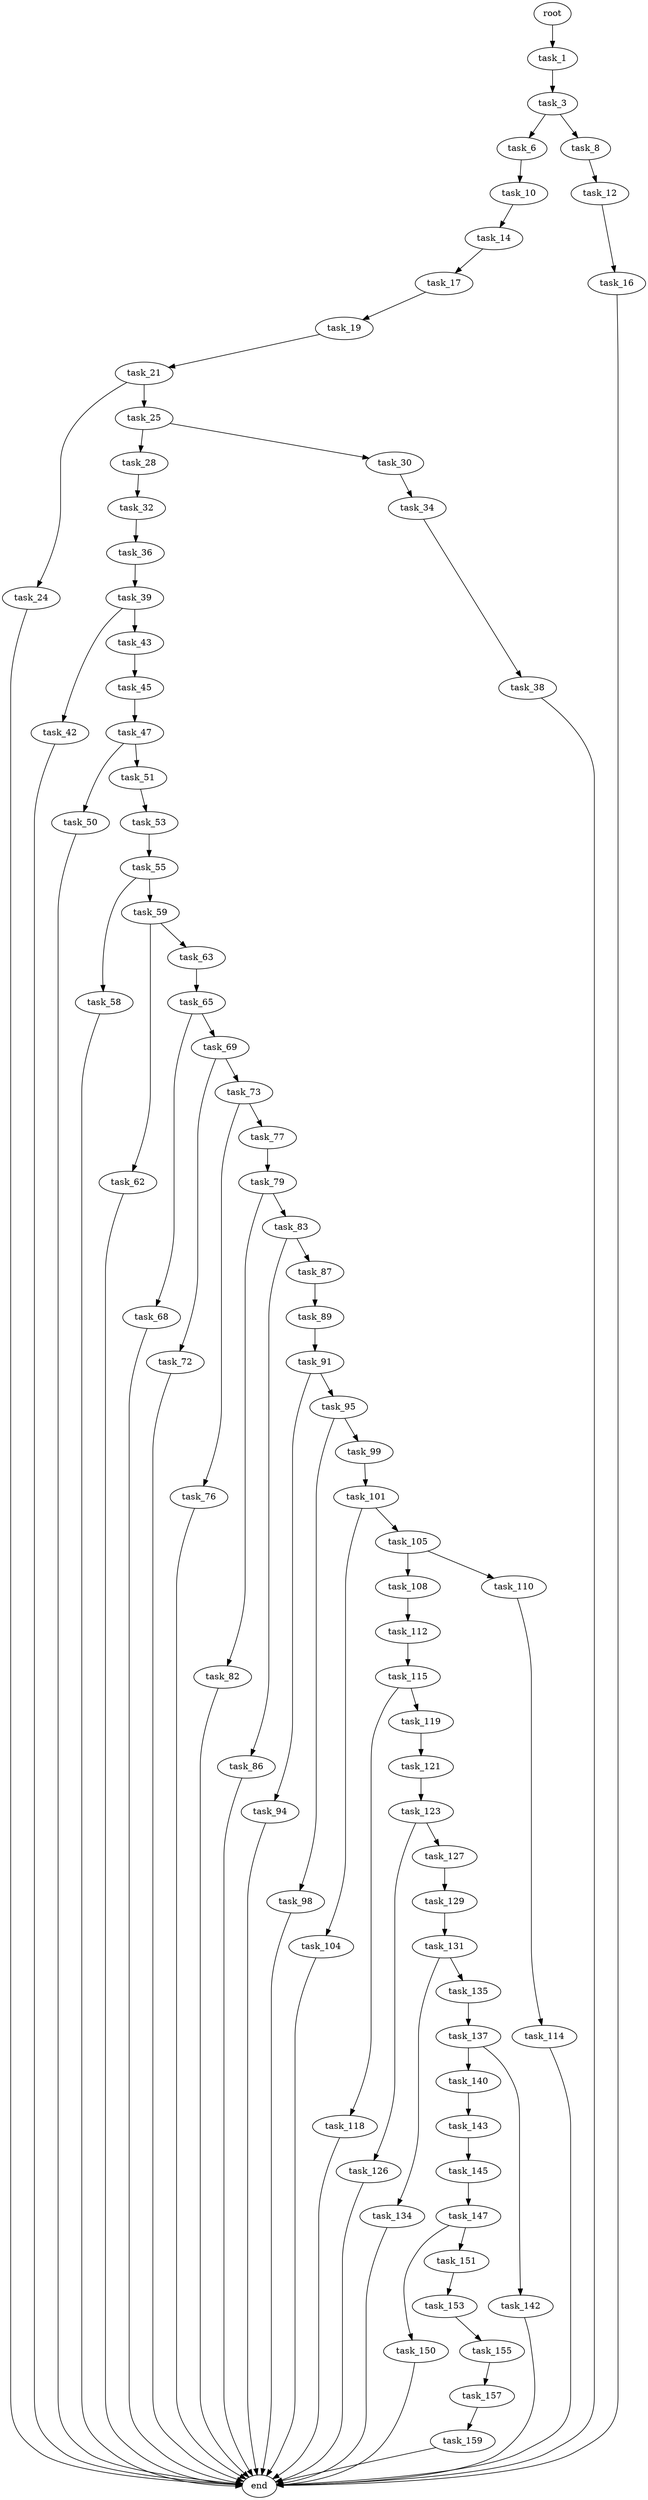digraph G {
  root [size="0.000000"];
  task_1 [size="782757789696.000000"];
  task_3 [size="801673451.000000"];
  task_6 [size="96256242114.000000"];
  task_8 [size="8647654556.000000"];
  task_10 [size="134217728000.000000"];
  task_12 [size="1073741824000.000000"];
  task_14 [size="487841313.000000"];
  task_16 [size="1073741824000.000000"];
  task_17 [size="8589934592.000000"];
  task_19 [size="16221534266.000000"];
  task_21 [size="38946327385.000000"];
  task_24 [size="24082854411.000000"];
  task_25 [size="1073741824000.000000"];
  task_28 [size="723826876698.000000"];
  task_30 [size="1838949518.000000"];
  task_32 [size="85118599821.000000"];
  task_34 [size="82445121060.000000"];
  task_36 [size="1433732832.000000"];
  task_38 [size="782757789696.000000"];
  task_39 [size="3309825004.000000"];
  task_42 [size="1073741824000.000000"];
  task_43 [size="1227106279.000000"];
  task_45 [size="5881813699.000000"];
  task_47 [size="556749154905.000000"];
  task_50 [size="5452631328.000000"];
  task_51 [size="6508477294.000000"];
  task_53 [size="5978724107.000000"];
  task_55 [size="1073741824000.000000"];
  task_58 [size="368293445632.000000"];
  task_59 [size="8589934592.000000"];
  task_62 [size="1953300752.000000"];
  task_63 [size="134217728000.000000"];
  task_65 [size="231928233984.000000"];
  task_68 [size="252324712874.000000"];
  task_69 [size="782757789696.000000"];
  task_72 [size="93426782683.000000"];
  task_73 [size="19072528125.000000"];
  task_76 [size="150463365983.000000"];
  task_77 [size="97303531895.000000"];
  task_79 [size="5150364559.000000"];
  task_82 [size="25616088101.000000"];
  task_83 [size="28991029248.000000"];
  task_86 [size="368293445632.000000"];
  task_87 [size="22235271195.000000"];
  task_89 [size="5444665410.000000"];
  task_91 [size="1195590270998.000000"];
  task_94 [size="33307286310.000000"];
  task_95 [size="1729430612.000000"];
  task_98 [size="8227329568.000000"];
  task_99 [size="14756692003.000000"];
  task_101 [size="43395344127.000000"];
  task_104 [size="68719476736.000000"];
  task_105 [size="323087890065.000000"];
  task_108 [size="316776522568.000000"];
  task_110 [size="549755813888.000000"];
  task_112 [size="47342666479.000000"];
  task_114 [size="782757789696.000000"];
  task_115 [size="368293445632.000000"];
  task_118 [size="127226404473.000000"];
  task_119 [size="1073741824000.000000"];
  task_121 [size="12564342329.000000"];
  task_123 [size="659691711.000000"];
  task_126 [size="12086604381.000000"];
  task_127 [size="6745107231.000000"];
  task_129 [size="33216998658.000000"];
  task_131 [size="715826640612.000000"];
  task_134 [size="872419571207.000000"];
  task_135 [size="1073741824000.000000"];
  task_137 [size="256207623931.000000"];
  task_140 [size="860986252329.000000"];
  task_142 [size="43151284282.000000"];
  task_143 [size="564361446713.000000"];
  task_145 [size="1166036697218.000000"];
  task_147 [size="292529342385.000000"];
  task_150 [size="290020511013.000000"];
  task_151 [size="475847618730.000000"];
  task_153 [size="1073741824000.000000"];
  task_155 [size="782757789696.000000"];
  task_157 [size="14976506777.000000"];
  task_159 [size="549755813888.000000"];
  end [size="0.000000"];

  root -> task_1 [size="1.000000"];
  task_1 -> task_3 [size="679477248.000000"];
  task_3 -> task_6 [size="75497472.000000"];
  task_3 -> task_8 [size="75497472.000000"];
  task_6 -> task_10 [size="209715200.000000"];
  task_8 -> task_12 [size="411041792.000000"];
  task_10 -> task_14 [size="209715200.000000"];
  task_12 -> task_16 [size="838860800.000000"];
  task_14 -> task_17 [size="33554432.000000"];
  task_16 -> end [size="1.000000"];
  task_17 -> task_19 [size="33554432.000000"];
  task_19 -> task_21 [size="411041792.000000"];
  task_21 -> task_24 [size="679477248.000000"];
  task_21 -> task_25 [size="679477248.000000"];
  task_24 -> end [size="1.000000"];
  task_25 -> task_28 [size="838860800.000000"];
  task_25 -> task_30 [size="838860800.000000"];
  task_28 -> task_32 [size="838860800.000000"];
  task_30 -> task_34 [size="209715200.000000"];
  task_32 -> task_36 [size="75497472.000000"];
  task_34 -> task_38 [size="75497472.000000"];
  task_36 -> task_39 [size="134217728.000000"];
  task_38 -> end [size="1.000000"];
  task_39 -> task_42 [size="75497472.000000"];
  task_39 -> task_43 [size="75497472.000000"];
  task_42 -> end [size="1.000000"];
  task_43 -> task_45 [size="33554432.000000"];
  task_45 -> task_47 [size="134217728.000000"];
  task_47 -> task_50 [size="536870912.000000"];
  task_47 -> task_51 [size="536870912.000000"];
  task_50 -> end [size="1.000000"];
  task_51 -> task_53 [size="301989888.000000"];
  task_53 -> task_55 [size="301989888.000000"];
  task_55 -> task_58 [size="838860800.000000"];
  task_55 -> task_59 [size="838860800.000000"];
  task_58 -> end [size="1.000000"];
  task_59 -> task_62 [size="33554432.000000"];
  task_59 -> task_63 [size="33554432.000000"];
  task_62 -> end [size="1.000000"];
  task_63 -> task_65 [size="209715200.000000"];
  task_65 -> task_68 [size="301989888.000000"];
  task_65 -> task_69 [size="301989888.000000"];
  task_68 -> end [size="1.000000"];
  task_69 -> task_72 [size="679477248.000000"];
  task_69 -> task_73 [size="679477248.000000"];
  task_72 -> end [size="1.000000"];
  task_73 -> task_76 [size="536870912.000000"];
  task_73 -> task_77 [size="536870912.000000"];
  task_76 -> end [size="1.000000"];
  task_77 -> task_79 [size="301989888.000000"];
  task_79 -> task_82 [size="209715200.000000"];
  task_79 -> task_83 [size="209715200.000000"];
  task_82 -> end [size="1.000000"];
  task_83 -> task_86 [size="75497472.000000"];
  task_83 -> task_87 [size="75497472.000000"];
  task_86 -> end [size="1.000000"];
  task_87 -> task_89 [size="536870912.000000"];
  task_89 -> task_91 [size="134217728.000000"];
  task_91 -> task_94 [size="838860800.000000"];
  task_91 -> task_95 [size="838860800.000000"];
  task_94 -> end [size="1.000000"];
  task_95 -> task_98 [size="33554432.000000"];
  task_95 -> task_99 [size="33554432.000000"];
  task_98 -> end [size="1.000000"];
  task_99 -> task_101 [size="33554432.000000"];
  task_101 -> task_104 [size="838860800.000000"];
  task_101 -> task_105 [size="838860800.000000"];
  task_104 -> end [size="1.000000"];
  task_105 -> task_108 [size="301989888.000000"];
  task_105 -> task_110 [size="301989888.000000"];
  task_108 -> task_112 [size="411041792.000000"];
  task_110 -> task_114 [size="536870912.000000"];
  task_112 -> task_115 [size="75497472.000000"];
  task_114 -> end [size="1.000000"];
  task_115 -> task_118 [size="411041792.000000"];
  task_115 -> task_119 [size="411041792.000000"];
  task_118 -> end [size="1.000000"];
  task_119 -> task_121 [size="838860800.000000"];
  task_121 -> task_123 [size="301989888.000000"];
  task_123 -> task_126 [size="75497472.000000"];
  task_123 -> task_127 [size="75497472.000000"];
  task_126 -> end [size="1.000000"];
  task_127 -> task_129 [size="536870912.000000"];
  task_129 -> task_131 [size="536870912.000000"];
  task_131 -> task_134 [size="679477248.000000"];
  task_131 -> task_135 [size="679477248.000000"];
  task_134 -> end [size="1.000000"];
  task_135 -> task_137 [size="838860800.000000"];
  task_137 -> task_140 [size="301989888.000000"];
  task_137 -> task_142 [size="301989888.000000"];
  task_140 -> task_143 [size="536870912.000000"];
  task_142 -> end [size="1.000000"];
  task_143 -> task_145 [size="411041792.000000"];
  task_145 -> task_147 [size="838860800.000000"];
  task_147 -> task_150 [size="411041792.000000"];
  task_147 -> task_151 [size="411041792.000000"];
  task_150 -> end [size="1.000000"];
  task_151 -> task_153 [size="679477248.000000"];
  task_153 -> task_155 [size="838860800.000000"];
  task_155 -> task_157 [size="679477248.000000"];
  task_157 -> task_159 [size="679477248.000000"];
  task_159 -> end [size="1.000000"];
}
